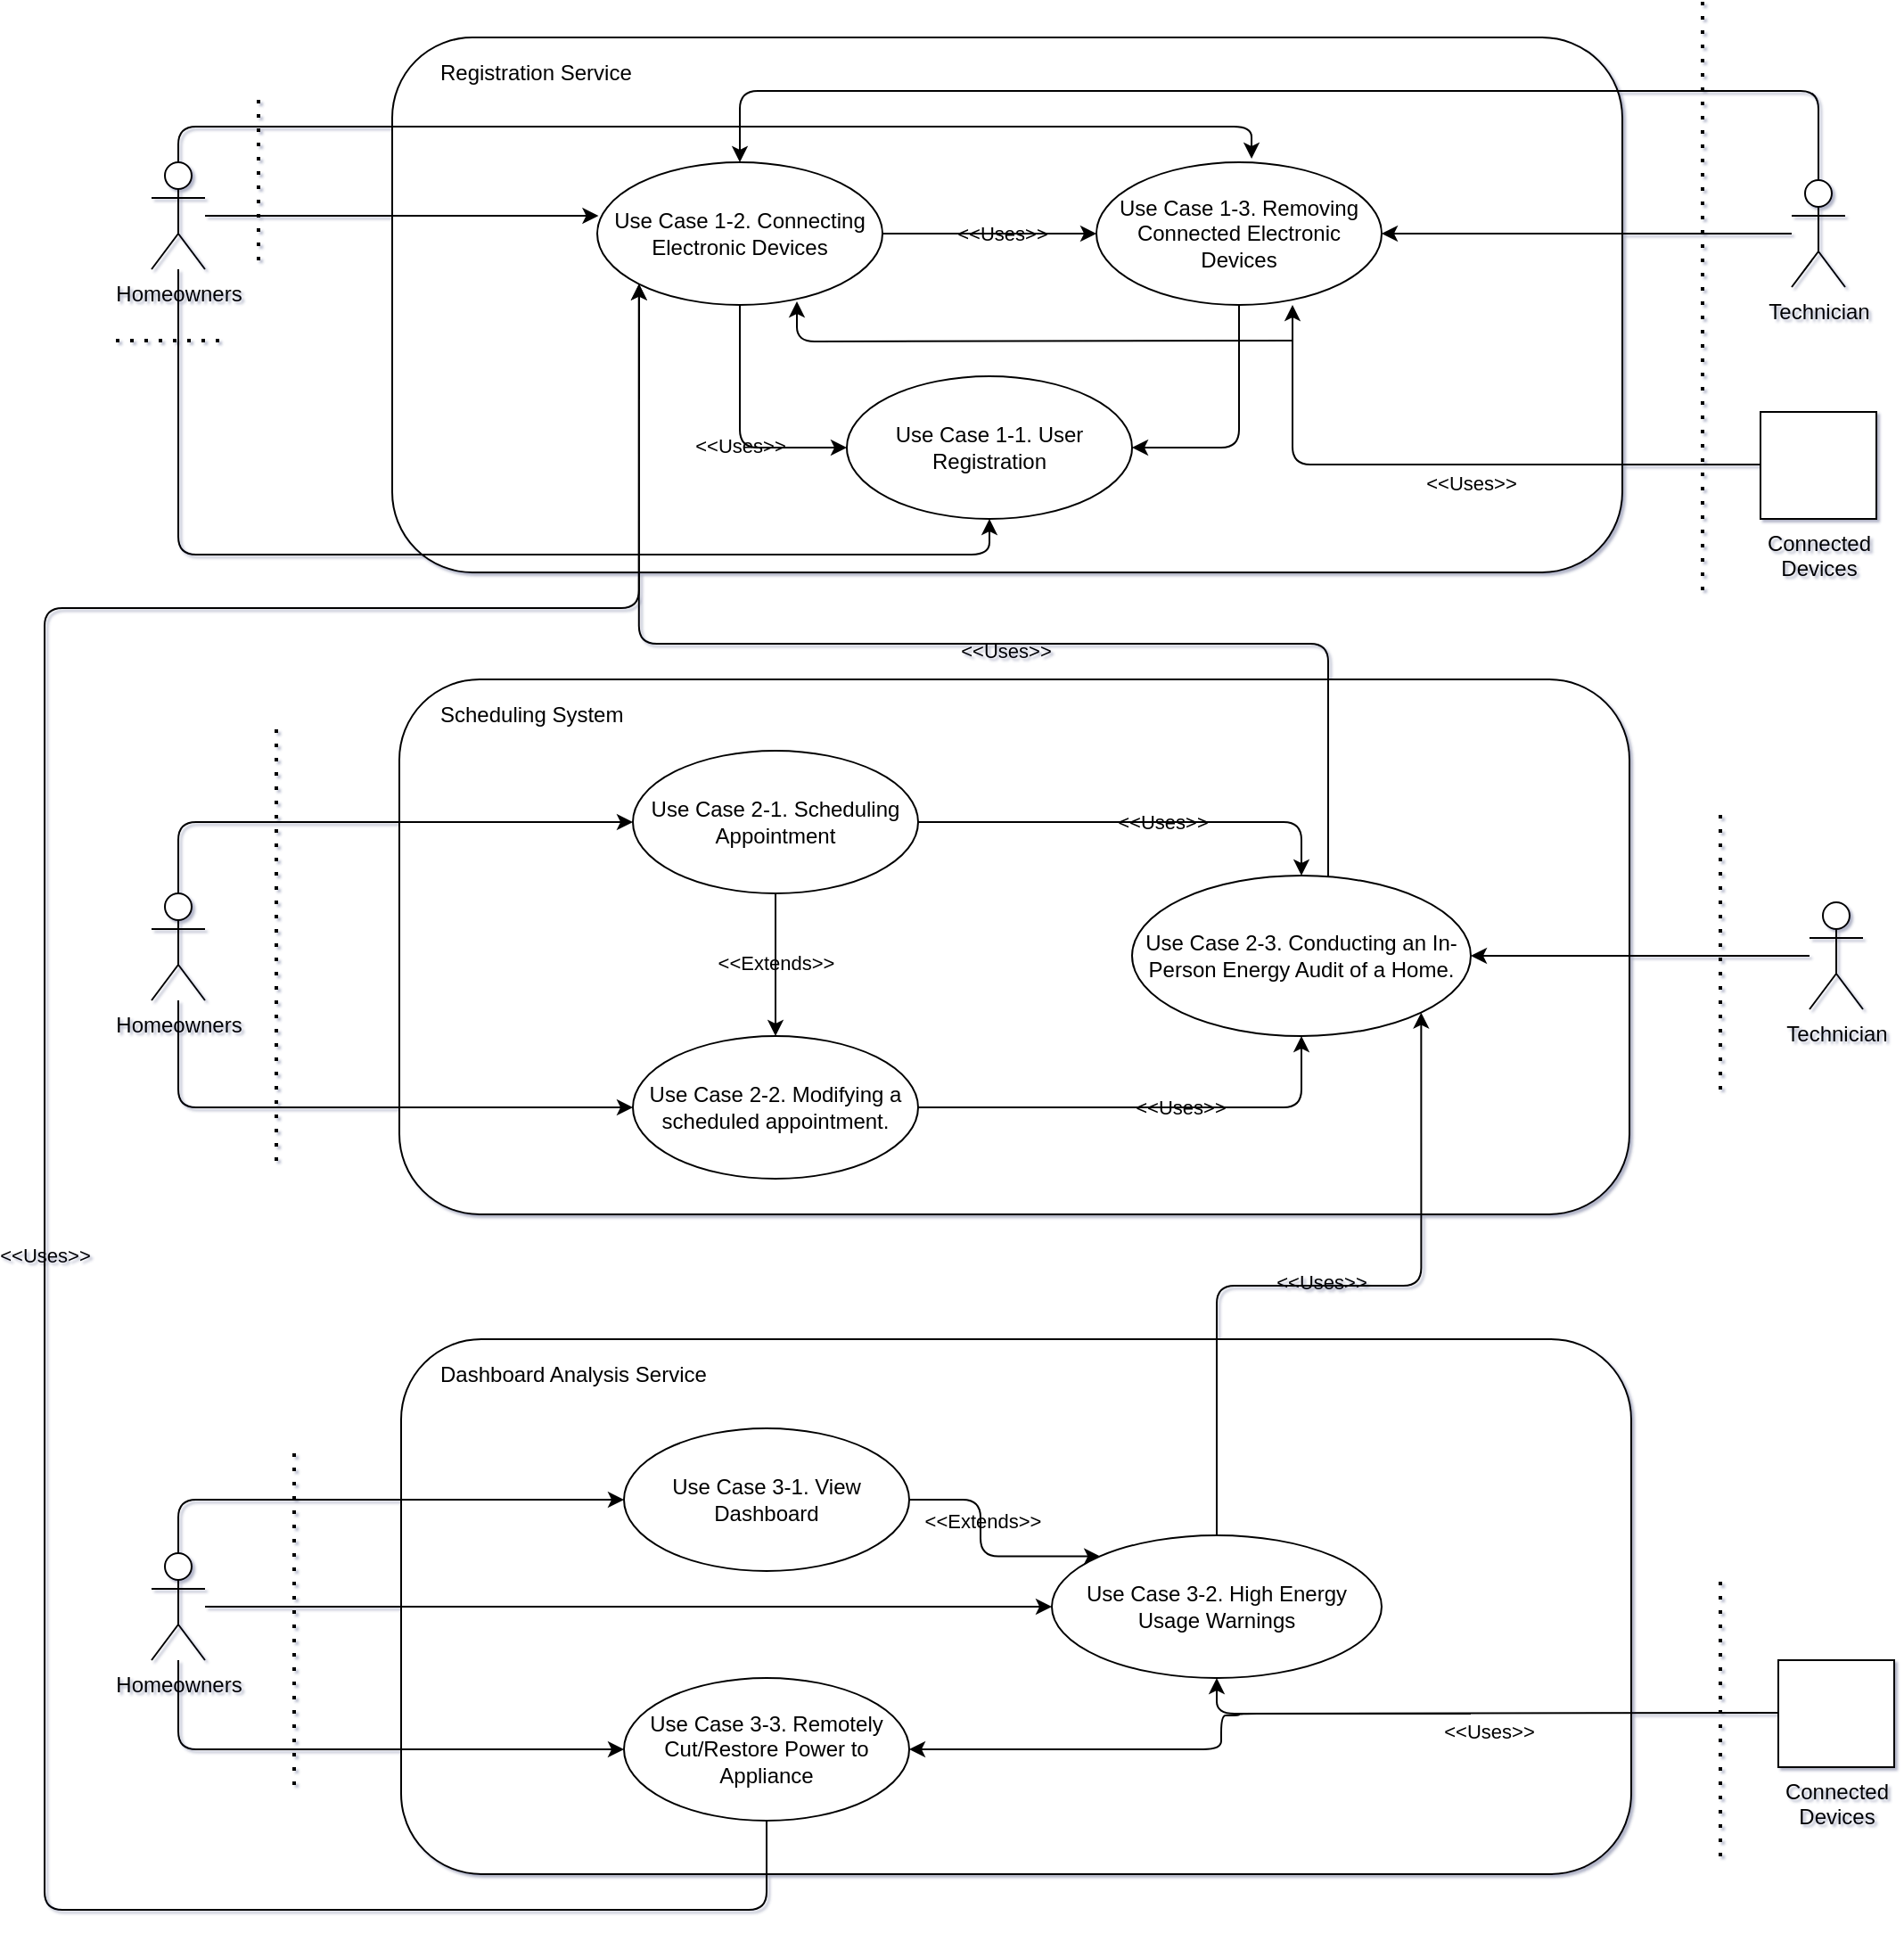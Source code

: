 <mxfile version="21.8.2" type="github">
  <diagram name="Page-1" id="5cqEnjHebfaT1kJGdO-o">
    <mxGraphModel dx="1434" dy="782" grid="1" gridSize="10" guides="1" tooltips="1" connect="1" arrows="1" fold="1" page="1" pageScale="1" pageWidth="1200" pageHeight="1920" background="none" math="0" shadow="1">
      <root>
        <mxCell id="0" />
        <mxCell id="1" parent="0" />
        <mxCell id="AM4topthDhh8O_KRF2oz-29" value="" style="rounded=1;whiteSpace=wrap;html=1;labelBackgroundColor=none;" parent="1" vertex="1">
          <mxGeometry x="255" y="60" width="690" height="300" as="geometry" />
        </mxCell>
        <mxCell id="AM4topthDhh8O_KRF2oz-23" value="" style="rounded=1;whiteSpace=wrap;html=1;labelBackgroundColor=none;" parent="1" vertex="1">
          <mxGeometry x="259" y="420" width="690" height="300" as="geometry" />
        </mxCell>
        <mxCell id="AM4topthDhh8O_KRF2oz-26" style="edgeStyle=orthogonalEdgeStyle;rounded=1;orthogonalLoop=1;jettySize=auto;html=1;entryX=0;entryY=0.5;entryDx=0;entryDy=0;labelBackgroundColor=none;fontColor=default;" parent="1" source="AM4topthDhh8O_KRF2oz-1" target="AM4topthDhh8O_KRF2oz-6" edge="1">
          <mxGeometry relative="1" as="geometry">
            <Array as="points">
              <mxPoint x="135" y="500" />
            </Array>
          </mxGeometry>
        </mxCell>
        <mxCell id="AM4topthDhh8O_KRF2oz-27" style="edgeStyle=orthogonalEdgeStyle;rounded=1;orthogonalLoop=1;jettySize=auto;html=1;entryX=0;entryY=0.5;entryDx=0;entryDy=0;labelBackgroundColor=none;fontColor=default;" parent="1" source="AM4topthDhh8O_KRF2oz-1" target="AM4topthDhh8O_KRF2oz-7" edge="1">
          <mxGeometry relative="1" as="geometry">
            <Array as="points">
              <mxPoint x="135" y="660" />
            </Array>
          </mxGeometry>
        </mxCell>
        <mxCell id="AM4topthDhh8O_KRF2oz-1" value="Homeowners" style="shape=umlActor;verticalLabelPosition=bottom;verticalAlign=top;html=1;outlineConnect=0;labelBackgroundColor=none;rounded=1;" parent="1" vertex="1">
          <mxGeometry x="120" y="540" width="30" height="60" as="geometry" />
        </mxCell>
        <mxCell id="AM4topthDhh8O_KRF2oz-28" style="edgeStyle=orthogonalEdgeStyle;rounded=1;orthogonalLoop=1;jettySize=auto;html=1;entryX=1;entryY=0.5;entryDx=0;entryDy=0;labelBackgroundColor=none;fontColor=default;" parent="1" source="AM4topthDhh8O_KRF2oz-2" target="AM4topthDhh8O_KRF2oz-9" edge="1">
          <mxGeometry relative="1" as="geometry" />
        </mxCell>
        <mxCell id="AM4topthDhh8O_KRF2oz-2" value="Technician" style="shape=umlActor;verticalLabelPosition=bottom;verticalAlign=top;html=1;outlineConnect=0;labelBackgroundColor=none;rounded=1;" parent="1" vertex="1">
          <mxGeometry x="1050" y="545" width="30" height="60" as="geometry" />
        </mxCell>
        <mxCell id="AM4topthDhh8O_KRF2oz-10" style="edgeStyle=orthogonalEdgeStyle;rounded=1;orthogonalLoop=1;jettySize=auto;html=1;labelBackgroundColor=none;fontColor=default;" parent="1" source="AM4topthDhh8O_KRF2oz-6" target="AM4topthDhh8O_KRF2oz-7" edge="1">
          <mxGeometry relative="1" as="geometry" />
        </mxCell>
        <mxCell id="AM4topthDhh8O_KRF2oz-11" value="&amp;lt;&amp;lt;Extends&amp;gt;&amp;gt;" style="edgeLabel;html=1;align=center;verticalAlign=middle;resizable=0;points=[];labelBackgroundColor=none;rounded=1;" parent="AM4topthDhh8O_KRF2oz-10" vertex="1" connectable="0">
          <mxGeometry x="0.077" y="-3" relative="1" as="geometry">
            <mxPoint x="3" y="-4" as="offset" />
          </mxGeometry>
        </mxCell>
        <mxCell id="AM4topthDhh8O_KRF2oz-15" style="edgeStyle=orthogonalEdgeStyle;rounded=1;orthogonalLoop=1;jettySize=auto;html=1;entryX=0.5;entryY=0;entryDx=0;entryDy=0;labelBackgroundColor=none;fontColor=default;" parent="1" source="AM4topthDhh8O_KRF2oz-6" target="AM4topthDhh8O_KRF2oz-9" edge="1">
          <mxGeometry relative="1" as="geometry" />
        </mxCell>
        <mxCell id="AM4topthDhh8O_KRF2oz-20" value="&amp;lt;&amp;lt;Uses&amp;gt;&amp;gt;" style="edgeLabel;html=1;align=center;verticalAlign=middle;resizable=0;points=[];labelBackgroundColor=none;rounded=1;" parent="AM4topthDhh8O_KRF2oz-15" vertex="1" connectable="0">
          <mxGeometry x="0.12" relative="1" as="geometry">
            <mxPoint as="offset" />
          </mxGeometry>
        </mxCell>
        <mxCell id="AM4topthDhh8O_KRF2oz-6" value="Use Case 2-1. Scheduling Appointment" style="ellipse;whiteSpace=wrap;html=1;labelBackgroundColor=none;rounded=1;" parent="1" vertex="1">
          <mxGeometry x="390" y="460" width="160" height="80" as="geometry" />
        </mxCell>
        <mxCell id="AM4topthDhh8O_KRF2oz-16" style="edgeStyle=orthogonalEdgeStyle;rounded=1;orthogonalLoop=1;jettySize=auto;html=1;entryX=0.5;entryY=1;entryDx=0;entryDy=0;labelBackgroundColor=none;fontColor=default;" parent="1" source="AM4topthDhh8O_KRF2oz-7" target="AM4topthDhh8O_KRF2oz-9" edge="1">
          <mxGeometry relative="1" as="geometry" />
        </mxCell>
        <mxCell id="AM4topthDhh8O_KRF2oz-21" value="&amp;lt;&amp;lt;Uses&amp;gt;&amp;gt;" style="edgeLabel;html=1;align=center;verticalAlign=middle;resizable=0;points=[];labelBackgroundColor=none;rounded=1;" parent="AM4topthDhh8O_KRF2oz-16" vertex="1" connectable="0">
          <mxGeometry x="0.237" y="2" relative="1" as="geometry">
            <mxPoint x="-11" y="2" as="offset" />
          </mxGeometry>
        </mxCell>
        <mxCell id="AM4topthDhh8O_KRF2oz-7" value="Use Case 2-2. Modifying a scheduled appointment." style="ellipse;whiteSpace=wrap;html=1;labelBackgroundColor=none;rounded=1;" parent="1" vertex="1">
          <mxGeometry x="390" y="620" width="160" height="80" as="geometry" />
        </mxCell>
        <mxCell id="AM4topthDhh8O_KRF2oz-66" style="edgeStyle=orthogonalEdgeStyle;rounded=1;orthogonalLoop=1;jettySize=auto;html=1;entryX=0;entryY=1;entryDx=0;entryDy=0;labelBackgroundColor=none;fontColor=default;" parent="1" source="AM4topthDhh8O_KRF2oz-9" target="AM4topthDhh8O_KRF2oz-30" edge="1">
          <mxGeometry relative="1" as="geometry">
            <Array as="points">
              <mxPoint x="780" y="400" />
              <mxPoint x="393" y="400" />
            </Array>
          </mxGeometry>
        </mxCell>
        <mxCell id="AM4topthDhh8O_KRF2oz-67" value="&amp;lt;&amp;lt;Uses&amp;gt;&amp;gt;" style="edgeLabel;html=1;align=center;verticalAlign=middle;resizable=0;points=[];labelBackgroundColor=none;rounded=1;" parent="AM4topthDhh8O_KRF2oz-66" vertex="1" connectable="0">
          <mxGeometry x="-0.133" y="4" relative="1" as="geometry">
            <mxPoint as="offset" />
          </mxGeometry>
        </mxCell>
        <mxCell id="AM4topthDhh8O_KRF2oz-9" value="Use Case 2-3. Conducting an In-Person Energy Audit of a Home." style="ellipse;whiteSpace=wrap;html=1;labelBackgroundColor=none;rounded=1;" parent="1" vertex="1">
          <mxGeometry x="670" y="530" width="190" height="90" as="geometry" />
        </mxCell>
        <mxCell id="AM4topthDhh8O_KRF2oz-24" value="Scheduling System" style="text;html=1;strokeColor=none;fillColor=none;align=left;verticalAlign=middle;whiteSpace=wrap;rounded=1;labelBackgroundColor=none;" parent="1" vertex="1">
          <mxGeometry x="280" y="420" width="110" height="40" as="geometry" />
        </mxCell>
        <mxCell id="AM4topthDhh8O_KRF2oz-30" value="Use Case 1-2. Connecting Electronic Devices" style="ellipse;whiteSpace=wrap;html=1;labelBackgroundColor=none;rounded=1;" parent="1" vertex="1">
          <mxGeometry x="370" y="130" width="160" height="80" as="geometry" />
        </mxCell>
        <mxCell id="AM4topthDhh8O_KRF2oz-48" style="edgeStyle=orthogonalEdgeStyle;rounded=1;orthogonalLoop=1;jettySize=auto;html=1;entryX=1;entryY=0.5;entryDx=0;entryDy=0;labelBackgroundColor=none;fontColor=default;" parent="1" source="AM4topthDhh8O_KRF2oz-31" target="AM4topthDhh8O_KRF2oz-32" edge="1">
          <mxGeometry relative="1" as="geometry">
            <Array as="points">
              <mxPoint x="730" y="290" />
            </Array>
          </mxGeometry>
        </mxCell>
        <mxCell id="AM4topthDhh8O_KRF2oz-31" value="Use Case 1-3. Removing Connected Electronic Devices" style="ellipse;whiteSpace=wrap;html=1;labelBackgroundColor=none;rounded=1;" parent="1" vertex="1">
          <mxGeometry x="650" y="130" width="160" height="80" as="geometry" />
        </mxCell>
        <mxCell id="AM4topthDhh8O_KRF2oz-32" value="Use Case 1-1. User Registration" style="ellipse;whiteSpace=wrap;html=1;labelBackgroundColor=none;rounded=1;" parent="1" vertex="1">
          <mxGeometry x="510" y="250" width="160" height="80" as="geometry" />
        </mxCell>
        <mxCell id="AM4topthDhh8O_KRF2oz-33" value="Registration Service" style="text;html=1;strokeColor=none;fillColor=none;align=left;verticalAlign=middle;whiteSpace=wrap;rounded=1;labelBackgroundColor=none;" parent="1" vertex="1">
          <mxGeometry x="280" y="60" width="175" height="40" as="geometry" />
        </mxCell>
        <mxCell id="AM4topthDhh8O_KRF2oz-34" value="" style="rounded=1;whiteSpace=wrap;html=1;labelBackgroundColor=none;" parent="1" vertex="1">
          <mxGeometry x="260" y="790" width="690" height="300" as="geometry" />
        </mxCell>
        <mxCell id="nVcd3PLheO_EVNkeJLFc-8" style="edgeStyle=orthogonalEdgeStyle;rounded=1;orthogonalLoop=1;jettySize=auto;html=1;entryX=1;entryY=1;entryDx=0;entryDy=0;labelBackgroundColor=none;fontColor=default;" parent="1" source="AM4topthDhh8O_KRF2oz-35" target="AM4topthDhh8O_KRF2oz-9" edge="1">
          <mxGeometry relative="1" as="geometry" />
        </mxCell>
        <mxCell id="nVcd3PLheO_EVNkeJLFc-9" value="&amp;lt;&amp;lt;Uses&amp;gt;&amp;gt;" style="edgeLabel;html=1;align=center;verticalAlign=middle;resizable=0;points=[];labelBackgroundColor=none;rounded=1;" parent="nVcd3PLheO_EVNkeJLFc-8" vertex="1" connectable="0">
          <mxGeometry x="-0.032" y="2" relative="1" as="geometry">
            <mxPoint x="1" as="offset" />
          </mxGeometry>
        </mxCell>
        <mxCell id="AM4topthDhh8O_KRF2oz-35" value="Use Case 3-2. High Energy Usage Warnings" style="ellipse;whiteSpace=wrap;html=1;labelBackgroundColor=none;rounded=1;" parent="1" vertex="1">
          <mxGeometry x="625" y="900" width="185" height="80" as="geometry" />
        </mxCell>
        <mxCell id="nVcd3PLheO_EVNkeJLFc-10" style="edgeStyle=orthogonalEdgeStyle;rounded=1;orthogonalLoop=1;jettySize=auto;html=1;exitX=1;exitY=0.5;exitDx=0;exitDy=0;entryX=0;entryY=0;entryDx=0;entryDy=0;labelBackgroundColor=none;fontColor=default;" parent="1" source="AM4topthDhh8O_KRF2oz-36" target="AM4topthDhh8O_KRF2oz-35" edge="1">
          <mxGeometry relative="1" as="geometry" />
        </mxCell>
        <mxCell id="nVcd3PLheO_EVNkeJLFc-11" value="&amp;lt;&amp;lt;Extends&amp;gt;&amp;gt;" style="edgeLabel;html=1;align=center;verticalAlign=middle;resizable=0;points=[];labelBackgroundColor=none;rounded=1;" parent="nVcd3PLheO_EVNkeJLFc-10" vertex="1" connectable="0">
          <mxGeometry x="-0.251" y="1" relative="1" as="geometry">
            <mxPoint as="offset" />
          </mxGeometry>
        </mxCell>
        <mxCell id="AM4topthDhh8O_KRF2oz-36" value="Use Case 3-1. View Dashboard" style="ellipse;whiteSpace=wrap;html=1;labelBackgroundColor=none;rounded=1;" parent="1" vertex="1">
          <mxGeometry x="385" y="840" width="160" height="80" as="geometry" />
        </mxCell>
        <mxCell id="nVcd3PLheO_EVNkeJLFc-18" style="edgeStyle=orthogonalEdgeStyle;rounded=1;orthogonalLoop=1;jettySize=auto;html=1;exitX=0.5;exitY=1;exitDx=0;exitDy=0;entryX=0;entryY=1;entryDx=0;entryDy=0;labelBackgroundColor=none;fontColor=default;" parent="1" source="AM4topthDhh8O_KRF2oz-37" target="AM4topthDhh8O_KRF2oz-30" edge="1">
          <mxGeometry relative="1" as="geometry">
            <mxPoint x="60" y="380" as="targetPoint" />
            <Array as="points">
              <mxPoint x="465" y="1110" />
              <mxPoint x="60" y="1110" />
              <mxPoint x="60" y="380" />
              <mxPoint x="393" y="380" />
            </Array>
          </mxGeometry>
        </mxCell>
        <mxCell id="nVcd3PLheO_EVNkeJLFc-19" value="&amp;lt;&amp;lt;Uses&amp;gt;&amp;gt;" style="edgeLabel;html=1;align=center;verticalAlign=middle;resizable=0;points=[];labelBackgroundColor=none;rounded=1;" parent="nVcd3PLheO_EVNkeJLFc-18" vertex="1" connectable="0">
          <mxGeometry x="-0.033" relative="1" as="geometry">
            <mxPoint as="offset" />
          </mxGeometry>
        </mxCell>
        <mxCell id="AM4topthDhh8O_KRF2oz-37" value="Use Case 3-3. Remotely Cut/Restore Power to Appliance" style="ellipse;whiteSpace=wrap;html=1;labelBackgroundColor=none;rounded=1;" parent="1" vertex="1">
          <mxGeometry x="385" y="980" width="160" height="80" as="geometry" />
        </mxCell>
        <mxCell id="AM4topthDhh8O_KRF2oz-38" value="Dashboard Analysis Service" style="text;html=1;strokeColor=none;fillColor=none;align=left;verticalAlign=middle;whiteSpace=wrap;rounded=1;labelBackgroundColor=none;" parent="1" vertex="1">
          <mxGeometry x="280" y="790" width="175" height="40" as="geometry" />
        </mxCell>
        <mxCell id="AM4topthDhh8O_KRF2oz-62" style="edgeStyle=orthogonalEdgeStyle;rounded=1;orthogonalLoop=1;jettySize=auto;html=1;labelBackgroundColor=none;fontColor=default;" parent="1" source="AM4topthDhh8O_KRF2oz-41" edge="1">
          <mxGeometry relative="1" as="geometry">
            <mxPoint x="150" y="160" as="sourcePoint" />
            <mxPoint x="370.718" y="160" as="targetPoint" />
            <Array as="points">
              <mxPoint x="170" y="160" />
              <mxPoint x="170" y="160" />
            </Array>
          </mxGeometry>
        </mxCell>
        <mxCell id="AM4topthDhh8O_KRF2oz-65" style="edgeStyle=orthogonalEdgeStyle;rounded=1;orthogonalLoop=1;jettySize=auto;html=1;entryX=0.5;entryY=1;entryDx=0;entryDy=0;labelBackgroundColor=none;fontColor=default;" parent="1" source="AM4topthDhh8O_KRF2oz-41" target="AM4topthDhh8O_KRF2oz-32" edge="1">
          <mxGeometry relative="1" as="geometry">
            <Array as="points">
              <mxPoint x="135" y="350" />
              <mxPoint x="590" y="350" />
            </Array>
          </mxGeometry>
        </mxCell>
        <mxCell id="AM4topthDhh8O_KRF2oz-41" value="Homeowners" style="shape=umlActor;verticalLabelPosition=bottom;verticalAlign=top;html=1;outlineConnect=0;labelBackgroundColor=none;rounded=1;" parent="1" vertex="1">
          <mxGeometry x="120" y="130" width="30" height="60" as="geometry" />
        </mxCell>
        <mxCell id="AM4topthDhh8O_KRF2oz-59" style="edgeStyle=orthogonalEdgeStyle;rounded=1;orthogonalLoop=1;jettySize=auto;html=1;labelBackgroundColor=none;fontColor=default;" parent="1" source="AM4topthDhh8O_KRF2oz-42" target="AM4topthDhh8O_KRF2oz-31" edge="1">
          <mxGeometry relative="1" as="geometry" />
        </mxCell>
        <mxCell id="AM4topthDhh8O_KRF2oz-61" style="edgeStyle=orthogonalEdgeStyle;rounded=1;orthogonalLoop=1;jettySize=auto;html=1;entryX=0.5;entryY=0;entryDx=0;entryDy=0;labelBackgroundColor=none;fontColor=default;" parent="1" source="AM4topthDhh8O_KRF2oz-42" target="AM4topthDhh8O_KRF2oz-30" edge="1">
          <mxGeometry relative="1" as="geometry">
            <Array as="points">
              <mxPoint x="1055" y="90" />
              <mxPoint x="450" y="90" />
            </Array>
          </mxGeometry>
        </mxCell>
        <mxCell id="AM4topthDhh8O_KRF2oz-42" value="Technician" style="shape=umlActor;verticalLabelPosition=bottom;verticalAlign=top;html=1;outlineConnect=0;labelBackgroundColor=none;rounded=1;fontFamily=Helvetica;labelPosition=center;align=center;" parent="1" vertex="1">
          <mxGeometry x="1040" y="140" width="30" height="60" as="geometry" />
        </mxCell>
        <mxCell id="AM4topthDhh8O_KRF2oz-44" style="edgeStyle=orthogonalEdgeStyle;rounded=1;orthogonalLoop=1;jettySize=auto;html=1;labelBackgroundColor=none;fontColor=default;" parent="1" source="AM4topthDhh8O_KRF2oz-30" target="AM4topthDhh8O_KRF2oz-31" edge="1">
          <mxGeometry relative="1" as="geometry">
            <mxPoint x="438" y="99" as="sourcePoint" />
            <mxPoint x="658" y="139" as="targetPoint" />
          </mxGeometry>
        </mxCell>
        <mxCell id="AM4topthDhh8O_KRF2oz-45" value="&amp;lt;&amp;lt;Uses&amp;gt;&amp;gt;" style="edgeLabel;html=1;align=center;verticalAlign=middle;resizable=0;points=[];labelBackgroundColor=none;rounded=1;" parent="AM4topthDhh8O_KRF2oz-44" vertex="1" connectable="0">
          <mxGeometry x="0.12" relative="1" as="geometry">
            <mxPoint as="offset" />
          </mxGeometry>
        </mxCell>
        <mxCell id="AM4topthDhh8O_KRF2oz-49" style="edgeStyle=orthogonalEdgeStyle;rounded=1;orthogonalLoop=1;jettySize=auto;html=1;entryX=0;entryY=0.5;entryDx=0;entryDy=0;labelBackgroundColor=none;fontColor=default;" parent="1" source="AM4topthDhh8O_KRF2oz-30" target="AM4topthDhh8O_KRF2oz-32" edge="1">
          <mxGeometry relative="1" as="geometry">
            <mxPoint x="435" y="220" as="sourcePoint" />
            <mxPoint x="555" y="220" as="targetPoint" />
          </mxGeometry>
        </mxCell>
        <mxCell id="AM4topthDhh8O_KRF2oz-50" value="&amp;lt;&amp;lt;Uses&amp;gt;&amp;gt;" style="edgeLabel;html=1;align=center;verticalAlign=middle;resizable=0;points=[];labelBackgroundColor=none;rounded=1;" parent="AM4topthDhh8O_KRF2oz-49" vertex="1" connectable="0">
          <mxGeometry x="0.12" relative="1" as="geometry">
            <mxPoint as="offset" />
          </mxGeometry>
        </mxCell>
        <mxCell id="AM4topthDhh8O_KRF2oz-63" style="edgeStyle=orthogonalEdgeStyle;rounded=1;orthogonalLoop=1;jettySize=auto;html=1;entryX=0.544;entryY=-0.025;entryDx=0;entryDy=0;entryPerimeter=0;labelBackgroundColor=none;fontColor=default;" parent="1" source="AM4topthDhh8O_KRF2oz-41" target="AM4topthDhh8O_KRF2oz-31" edge="1">
          <mxGeometry relative="1" as="geometry">
            <Array as="points">
              <mxPoint x="135" y="110" />
              <mxPoint x="737" y="110" />
            </Array>
          </mxGeometry>
        </mxCell>
        <mxCell id="nVcd3PLheO_EVNkeJLFc-3" style="edgeStyle=orthogonalEdgeStyle;rounded=1;orthogonalLoop=1;jettySize=auto;html=1;entryX=0;entryY=0.5;entryDx=0;entryDy=0;labelBackgroundColor=none;fontColor=default;" parent="1" source="nVcd3PLheO_EVNkeJLFc-2" target="AM4topthDhh8O_KRF2oz-36" edge="1">
          <mxGeometry relative="1" as="geometry">
            <Array as="points">
              <mxPoint x="135" y="880" />
            </Array>
          </mxGeometry>
        </mxCell>
        <mxCell id="nVcd3PLheO_EVNkeJLFc-4" style="edgeStyle=orthogonalEdgeStyle;rounded=1;orthogonalLoop=1;jettySize=auto;html=1;entryX=0;entryY=0.5;entryDx=0;entryDy=0;labelBackgroundColor=none;fontColor=default;" parent="1" source="nVcd3PLheO_EVNkeJLFc-2" target="AM4topthDhh8O_KRF2oz-37" edge="1">
          <mxGeometry relative="1" as="geometry">
            <Array as="points">
              <mxPoint x="135" y="1020" />
            </Array>
          </mxGeometry>
        </mxCell>
        <mxCell id="nVcd3PLheO_EVNkeJLFc-5" style="edgeStyle=orthogonalEdgeStyle;rounded=1;orthogonalLoop=1;jettySize=auto;html=1;entryX=0;entryY=0.5;entryDx=0;entryDy=0;labelBackgroundColor=none;fontColor=default;" parent="1" source="nVcd3PLheO_EVNkeJLFc-2" target="AM4topthDhh8O_KRF2oz-35" edge="1">
          <mxGeometry relative="1" as="geometry" />
        </mxCell>
        <mxCell id="nVcd3PLheO_EVNkeJLFc-2" value="Homeowners" style="shape=umlActor;verticalLabelPosition=bottom;verticalAlign=top;html=1;outlineConnect=0;labelBackgroundColor=none;rounded=1;" parent="1" vertex="1">
          <mxGeometry x="120" y="910" width="30" height="60" as="geometry" />
        </mxCell>
        <mxCell id="81Uxc2KMofPGLcSd_5tZ-1" value="" style="endArrow=none;dashed=1;html=1;dashPattern=1 3;strokeWidth=2;rounded=1;labelBackgroundColor=none;fontColor=default;" parent="1" edge="1">
          <mxGeometry width="50" height="50" relative="1" as="geometry">
            <mxPoint x="180" y="185" as="sourcePoint" />
            <mxPoint x="180" y="90" as="targetPoint" />
          </mxGeometry>
        </mxCell>
        <mxCell id="81Uxc2KMofPGLcSd_5tZ-3" value="" style="endArrow=none;dashed=1;html=1;dashPattern=1 3;strokeWidth=2;rounded=1;labelBackgroundColor=none;fontColor=default;" parent="1" edge="1">
          <mxGeometry width="50" height="50" relative="1" as="geometry">
            <mxPoint x="100" y="230" as="sourcePoint" />
            <mxPoint x="160" y="230" as="targetPoint" />
          </mxGeometry>
        </mxCell>
        <mxCell id="81Uxc2KMofPGLcSd_5tZ-4" value="" style="endArrow=none;dashed=1;html=1;dashPattern=1 3;strokeWidth=2;rounded=1;labelBackgroundColor=none;fontColor=default;" parent="1" edge="1">
          <mxGeometry width="50" height="50" relative="1" as="geometry">
            <mxPoint x="190" y="690" as="sourcePoint" />
            <mxPoint x="190" y="445" as="targetPoint" />
          </mxGeometry>
        </mxCell>
        <mxCell id="81Uxc2KMofPGLcSd_5tZ-5" value="" style="endArrow=none;dashed=1;html=1;dashPattern=1 3;strokeWidth=2;rounded=1;labelBackgroundColor=none;fontColor=default;" parent="1" edge="1">
          <mxGeometry width="50" height="50" relative="1" as="geometry">
            <mxPoint x="990" y="370" as="sourcePoint" />
            <mxPoint x="990" y="40" as="targetPoint" />
          </mxGeometry>
        </mxCell>
        <mxCell id="81Uxc2KMofPGLcSd_5tZ-6" value="" style="endArrow=none;dashed=1;html=1;dashPattern=1 3;strokeWidth=2;rounded=1;labelBackgroundColor=none;fontColor=default;" parent="1" edge="1">
          <mxGeometry width="50" height="50" relative="1" as="geometry">
            <mxPoint x="1000" y="650" as="sourcePoint" />
            <mxPoint x="1000" y="490" as="targetPoint" />
          </mxGeometry>
        </mxCell>
        <mxCell id="81Uxc2KMofPGLcSd_5tZ-7" value="" style="endArrow=none;dashed=1;html=1;dashPattern=1 3;strokeWidth=2;rounded=1;labelBackgroundColor=none;fontColor=default;" parent="1" edge="1">
          <mxGeometry width="50" height="50" relative="1" as="geometry">
            <mxPoint x="200" y="1040" as="sourcePoint" />
            <mxPoint x="200" y="850" as="targetPoint" />
          </mxGeometry>
        </mxCell>
        <mxCell id="brVRLD_pRqiFgw-k2FIZ-1" value="Connected Devices" style="rounded=0;whiteSpace=wrap;html=1;labelPosition=center;verticalLabelPosition=bottom;align=center;verticalAlign=top;" vertex="1" parent="1">
          <mxGeometry x="1022.5" y="270" width="65" height="60" as="geometry" />
        </mxCell>
        <mxCell id="brVRLD_pRqiFgw-k2FIZ-4" style="edgeStyle=orthogonalEdgeStyle;rounded=1;orthogonalLoop=1;jettySize=auto;html=1;labelBackgroundColor=none;fontColor=default;" edge="1" parent="1">
          <mxGeometry relative="1" as="geometry">
            <mxPoint x="1022.5" y="299.5" as="sourcePoint" />
            <mxPoint x="760" y="210" as="targetPoint" />
            <Array as="points">
              <mxPoint x="760" y="300" />
              <mxPoint x="760" y="210" />
            </Array>
          </mxGeometry>
        </mxCell>
        <mxCell id="brVRLD_pRqiFgw-k2FIZ-7" style="edgeStyle=orthogonalEdgeStyle;rounded=1;orthogonalLoop=1;jettySize=auto;html=1;labelBackgroundColor=none;fontColor=default;entryX=0.7;entryY=0.975;entryDx=0;entryDy=0;entryPerimeter=0;" edge="1" parent="1" target="AM4topthDhh8O_KRF2oz-30">
          <mxGeometry relative="1" as="geometry">
            <mxPoint x="760" y="230" as="sourcePoint" />
            <mxPoint x="530" y="230" as="targetPoint" />
          </mxGeometry>
        </mxCell>
        <mxCell id="brVRLD_pRqiFgw-k2FIZ-8" value="Connected Devices" style="rounded=0;whiteSpace=wrap;html=1;labelPosition=center;verticalLabelPosition=bottom;align=center;verticalAlign=top;" vertex="1" parent="1">
          <mxGeometry x="1032.5" y="970" width="65" height="60" as="geometry" />
        </mxCell>
        <mxCell id="brVRLD_pRqiFgw-k2FIZ-9" value="" style="endArrow=none;dashed=1;html=1;dashPattern=1 3;strokeWidth=2;rounded=1;labelBackgroundColor=none;fontColor=default;" edge="1" parent="1">
          <mxGeometry width="50" height="50" relative="1" as="geometry">
            <mxPoint x="1000" y="1080" as="sourcePoint" />
            <mxPoint x="1000" y="920" as="targetPoint" />
          </mxGeometry>
        </mxCell>
        <mxCell id="brVRLD_pRqiFgw-k2FIZ-10" style="edgeStyle=orthogonalEdgeStyle;rounded=1;orthogonalLoop=1;jettySize=auto;html=1;entryX=0.5;entryY=1;entryDx=0;entryDy=0;labelBackgroundColor=none;fontColor=default;" edge="1" parent="1" target="AM4topthDhh8O_KRF2oz-35">
          <mxGeometry relative="1" as="geometry">
            <mxPoint x="1032.5" y="999.5" as="sourcePoint" />
            <mxPoint x="842.5" y="999.5" as="targetPoint" />
          </mxGeometry>
        </mxCell>
        <mxCell id="brVRLD_pRqiFgw-k2FIZ-11" style="edgeStyle=orthogonalEdgeStyle;rounded=1;orthogonalLoop=1;jettySize=auto;html=1;entryX=1;entryY=0.5;entryDx=0;entryDy=0;labelBackgroundColor=none;fontColor=default;" edge="1" parent="1" target="AM4topthDhh8O_KRF2oz-37">
          <mxGeometry relative="1" as="geometry">
            <mxPoint x="860" y="1000" as="sourcePoint" />
            <mxPoint x="670" y="1000" as="targetPoint" />
            <Array as="points">
              <mxPoint x="730" y="1000" />
              <mxPoint x="730" y="1001" />
              <mxPoint x="720" y="1001" />
              <mxPoint x="720" y="1020" />
            </Array>
          </mxGeometry>
        </mxCell>
        <mxCell id="brVRLD_pRqiFgw-k2FIZ-12" value="&amp;lt;&amp;lt;Uses&amp;gt;&amp;gt;" style="edgeLabel;html=1;align=center;verticalAlign=middle;resizable=0;points=[];labelBackgroundColor=none;rounded=1;" vertex="1" connectable="0" parent="1">
          <mxGeometry x="870" y="1010" as="geometry" />
        </mxCell>
        <mxCell id="brVRLD_pRqiFgw-k2FIZ-13" value="&amp;lt;&amp;lt;Uses&amp;gt;&amp;gt;" style="edgeLabel;html=1;align=center;verticalAlign=middle;resizable=0;points=[];labelBackgroundColor=none;rounded=1;" vertex="1" connectable="0" parent="1">
          <mxGeometry x="860" y="310" as="geometry" />
        </mxCell>
      </root>
    </mxGraphModel>
  </diagram>
</mxfile>
